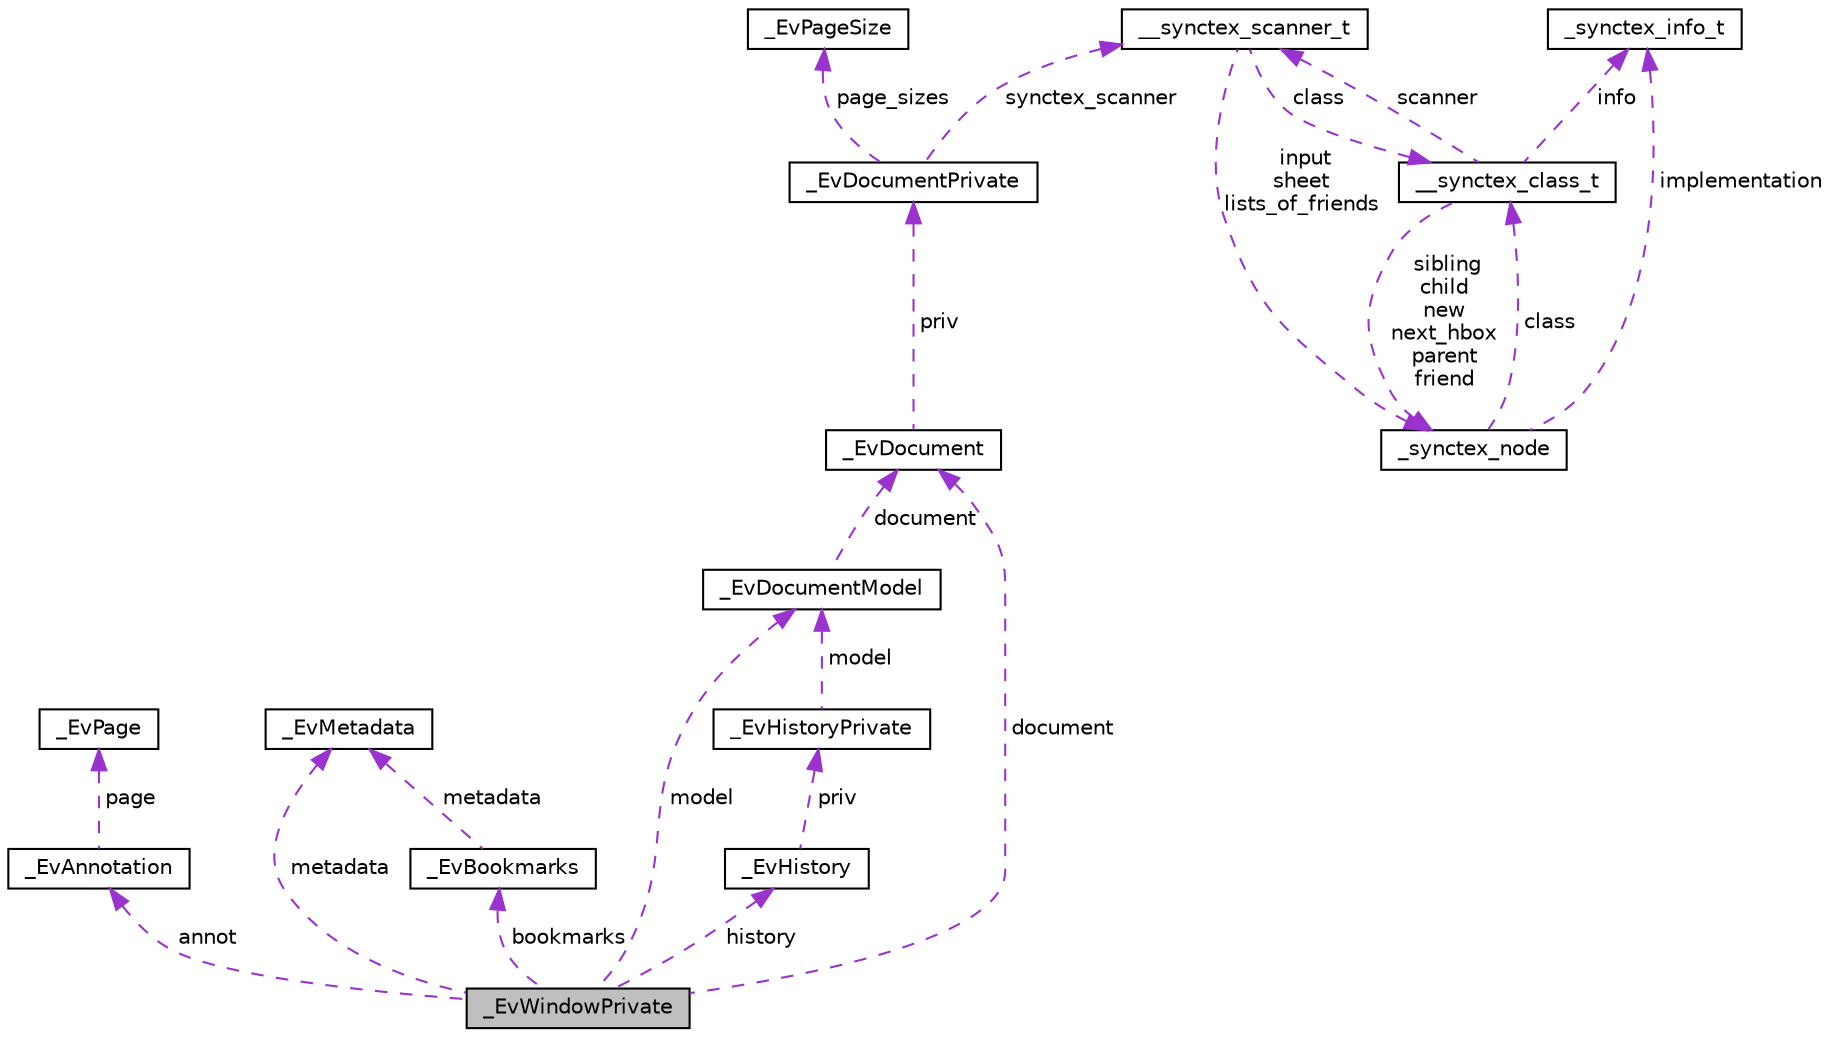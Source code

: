 digraph "_EvWindowPrivate"
{
  edge [fontname="Helvetica",fontsize="10",labelfontname="Helvetica",labelfontsize="10"];
  node [fontname="Helvetica",fontsize="10",shape=record];
  Node1 [label="_EvWindowPrivate",height=0.2,width=0.4,color="black", fillcolor="grey75", style="filled" fontcolor="black"];
  Node2 -> Node1 [dir="back",color="darkorchid3",fontsize="10",style="dashed",label=" annot" ,fontname="Helvetica"];
  Node2 [label="_EvAnnotation",height=0.2,width=0.4,color="black", fillcolor="white", style="filled",URL="$dc/dcb/struct__EvAnnotation.html"];
  Node3 -> Node2 [dir="back",color="darkorchid3",fontsize="10",style="dashed",label=" page" ,fontname="Helvetica"];
  Node3 [label="_EvPage",height=0.2,width=0.4,color="black", fillcolor="white", style="filled",URL="$dd/dcb/struct__EvPage.html"];
  Node4 -> Node1 [dir="back",color="darkorchid3",fontsize="10",style="dashed",label=" metadata" ,fontname="Helvetica"];
  Node4 [label="_EvMetadata",height=0.2,width=0.4,color="black", fillcolor="white", style="filled",URL="$d4/d89/struct__EvMetadata.html"];
  Node5 -> Node1 [dir="back",color="darkorchid3",fontsize="10",style="dashed",label=" model" ,fontname="Helvetica"];
  Node5 [label="_EvDocumentModel",height=0.2,width=0.4,color="black", fillcolor="white", style="filled",URL="$dc/d24/struct__EvDocumentModel.html"];
  Node6 -> Node5 [dir="back",color="darkorchid3",fontsize="10",style="dashed",label=" document" ,fontname="Helvetica"];
  Node6 [label="_EvDocument",height=0.2,width=0.4,color="black", fillcolor="white", style="filled",URL="$db/d02/struct__EvDocument.html"];
  Node7 -> Node6 [dir="back",color="darkorchid3",fontsize="10",style="dashed",label=" priv" ,fontname="Helvetica"];
  Node7 [label="_EvDocumentPrivate",height=0.2,width=0.4,color="black", fillcolor="white", style="filled",URL="$d6/da7/struct__EvDocumentPrivate.html"];
  Node8 -> Node7 [dir="back",color="darkorchid3",fontsize="10",style="dashed",label=" page_sizes" ,fontname="Helvetica"];
  Node8 [label="_EvPageSize",height=0.2,width=0.4,color="black", fillcolor="white", style="filled",URL="$d8/dec/struct__EvPageSize.html"];
  Node9 -> Node7 [dir="back",color="darkorchid3",fontsize="10",style="dashed",label=" synctex_scanner" ,fontname="Helvetica"];
  Node9 [label="__synctex_scanner_t",height=0.2,width=0.4,color="black", fillcolor="white", style="filled",URL="$d6/ddd/struct____synctex__scanner__t.html"];
  Node10 -> Node9 [dir="back",color="darkorchid3",fontsize="10",style="dashed",label=" input\nsheet\nlists_of_friends" ,fontname="Helvetica"];
  Node10 [label="_synctex_node",height=0.2,width=0.4,color="black", fillcolor="white", style="filled",URL="$dd/d4f/struct__synctex__node.html"];
  Node11 -> Node10 [dir="back",color="darkorchid3",fontsize="10",style="dashed",label=" implementation" ,fontname="Helvetica"];
  Node11 [label="_synctex_info_t",height=0.2,width=0.4,color="black", fillcolor="white", style="filled",URL="$d2/da8/union__synctex__info__t.html"];
  Node12 -> Node10 [dir="back",color="darkorchid3",fontsize="10",style="dashed",label=" class" ,fontname="Helvetica"];
  Node12 [label="__synctex_class_t",height=0.2,width=0.4,color="black", fillcolor="white", style="filled",URL="$d2/dd6/struct____synctex__class__t.html"];
  Node10 -> Node12 [dir="back",color="darkorchid3",fontsize="10",style="dashed",label=" sibling\nchild\nnew\nnext_hbox\nparent\nfriend" ,fontname="Helvetica"];
  Node11 -> Node12 [dir="back",color="darkorchid3",fontsize="10",style="dashed",label=" info" ,fontname="Helvetica"];
  Node9 -> Node12 [dir="back",color="darkorchid3",fontsize="10",style="dashed",label=" scanner" ,fontname="Helvetica"];
  Node12 -> Node9 [dir="back",color="darkorchid3",fontsize="10",style="dashed",label=" class" ,fontname="Helvetica"];
  Node6 -> Node1 [dir="back",color="darkorchid3",fontsize="10",style="dashed",label=" document" ,fontname="Helvetica"];
  Node13 -> Node1 [dir="back",color="darkorchid3",fontsize="10",style="dashed",label=" bookmarks" ,fontname="Helvetica"];
  Node13 [label="_EvBookmarks",height=0.2,width=0.4,color="black", fillcolor="white", style="filled",URL="$d7/d25/struct__EvBookmarks.html"];
  Node4 -> Node13 [dir="back",color="darkorchid3",fontsize="10",style="dashed",label=" metadata" ,fontname="Helvetica"];
  Node14 -> Node1 [dir="back",color="darkorchid3",fontsize="10",style="dashed",label=" history" ,fontname="Helvetica"];
  Node14 [label="_EvHistory",height=0.2,width=0.4,color="black", fillcolor="white", style="filled",URL="$d1/db5/struct__EvHistory.html"];
  Node15 -> Node14 [dir="back",color="darkorchid3",fontsize="10",style="dashed",label=" priv" ,fontname="Helvetica"];
  Node15 [label="_EvHistoryPrivate",height=0.2,width=0.4,color="black", fillcolor="white", style="filled",URL="$da/d50/struct__EvHistoryPrivate.html"];
  Node5 -> Node15 [dir="back",color="darkorchid3",fontsize="10",style="dashed",label=" model" ,fontname="Helvetica"];
}
